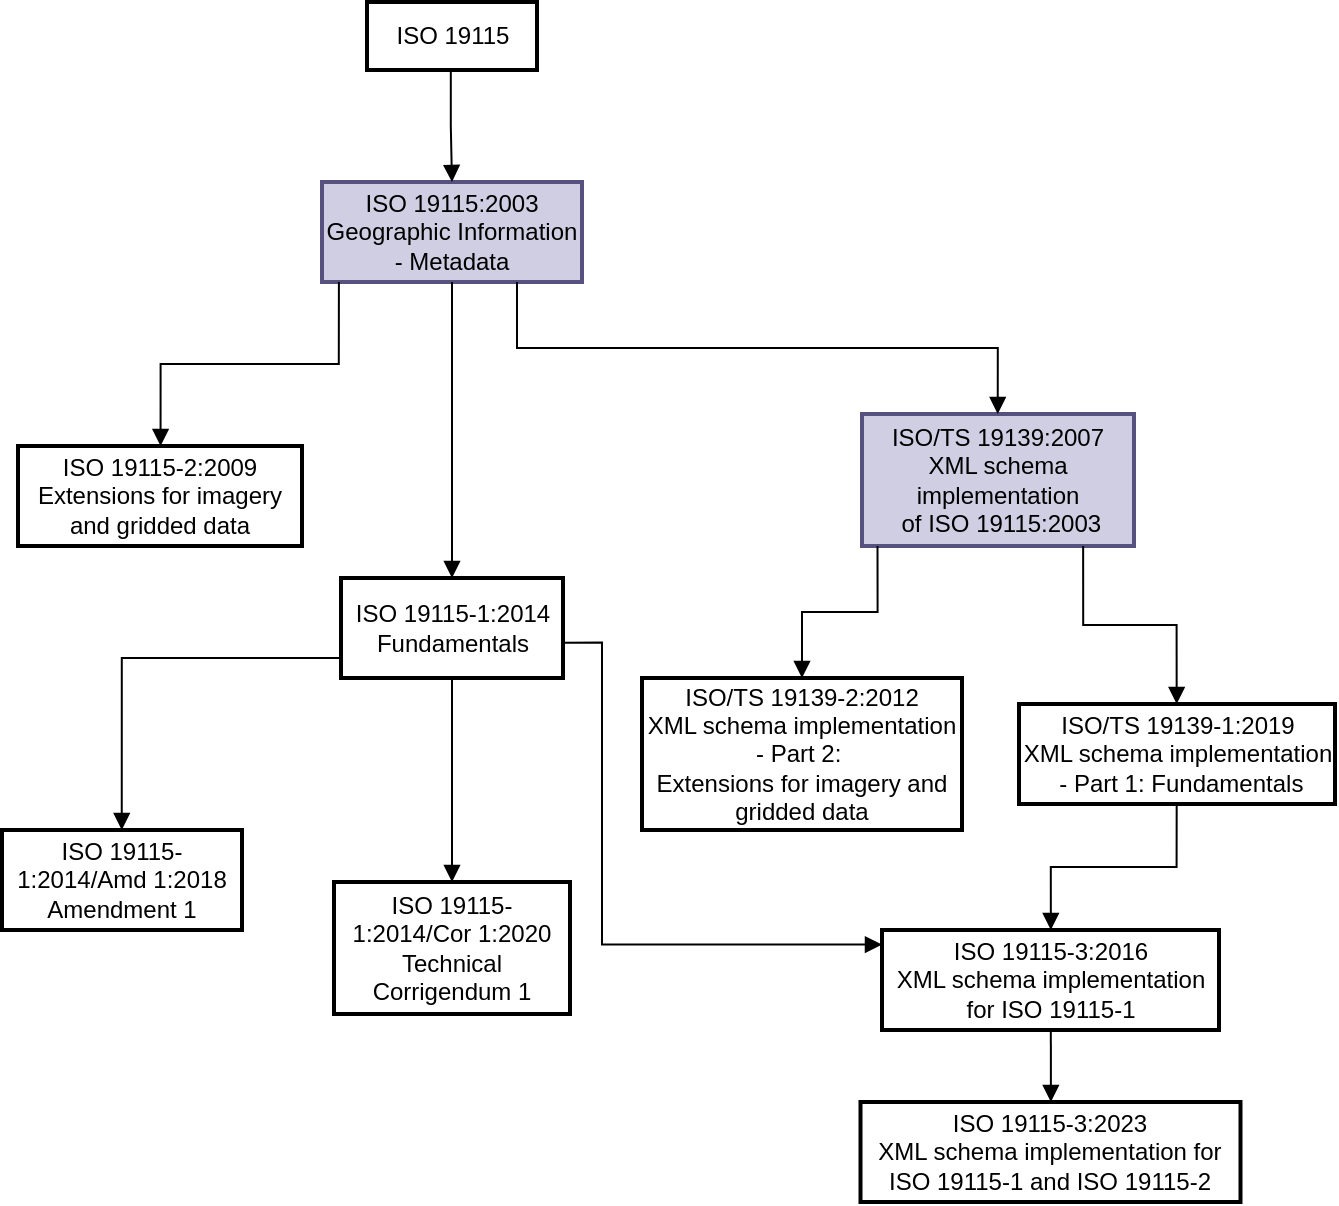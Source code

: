 <mxfile version="24.5.2" type="device">
  <diagram name="Page-1" id="K2-mHJKLKjPqbTVB3-s0">
    <mxGraphModel dx="1434" dy="1838" grid="1" gridSize="10" guides="1" tooltips="1" connect="1" arrows="1" fold="1" page="1" pageScale="1" pageWidth="850" pageHeight="1100" math="0" shadow="0">
      <root>
        <mxCell id="0" />
        <mxCell id="1" parent="0" />
        <mxCell id="Pb7JQ1JQGpnVpQM_fR6g-1" value="ISO 19115" style="whiteSpace=wrap;strokeWidth=2;labelBackgroundColor=none;" vertex="1" parent="1">
          <mxGeometry x="202.5" y="-10" width="85" height="34" as="geometry" />
        </mxCell>
        <mxCell id="Pb7JQ1JQGpnVpQM_fR6g-2" value="ISO 19115:2003&#xa;Geographic Information - Metadata" style="whiteSpace=wrap;strokeWidth=2;labelBackgroundColor=none;fillColor=#d0cee2;strokeColor=#56517e;" vertex="1" parent="1">
          <mxGeometry x="180" y="80" width="130" height="50" as="geometry" />
        </mxCell>
        <mxCell id="Pb7JQ1JQGpnVpQM_fR6g-3" value="ISO 19115-1:2014&#xa;Fundamentals" style="whiteSpace=wrap;strokeWidth=2;labelBackgroundColor=none;" vertex="1" parent="1">
          <mxGeometry x="189.5" y="278" width="111" height="50" as="geometry" />
        </mxCell>
        <mxCell id="Pb7JQ1JQGpnVpQM_fR6g-4" value="ISO 19115-1:2014/Amd 1:2018&#xa;Amendment 1" style="whiteSpace=wrap;strokeWidth=2;labelBackgroundColor=none;" vertex="1" parent="1">
          <mxGeometry x="20" y="404" width="120" height="50" as="geometry" />
        </mxCell>
        <mxCell id="Pb7JQ1JQGpnVpQM_fR6g-5" value="ISO 19115-1:2014/Cor 1:2020&#xa;Technical Corrigendum 1" style="whiteSpace=wrap;strokeWidth=2;treeMoving=1;labelBackgroundColor=none;" vertex="1" parent="1">
          <mxGeometry x="186" y="430" width="118" height="66" as="geometry" />
        </mxCell>
        <mxCell id="Pb7JQ1JQGpnVpQM_fR6g-6" value="ISO 19115-2:2009&#xa;Extensions for imagery and gridded data" style="whiteSpace=wrap;strokeWidth=2;labelBackgroundColor=none;" vertex="1" parent="1">
          <mxGeometry x="28" y="212" width="142" height="50" as="geometry" />
        </mxCell>
        <mxCell id="Pb7JQ1JQGpnVpQM_fR6g-7" value="ISO/TS 19139:2007&#xa;XML schema implementation&#xa; of ISO 19115:2003" style="whiteSpace=wrap;strokeWidth=2;labelBackgroundColor=none;fillColor=#d0cee2;strokeColor=#56517e;" vertex="1" parent="1">
          <mxGeometry x="450" y="196" width="136" height="66" as="geometry" />
        </mxCell>
        <mxCell id="Pb7JQ1JQGpnVpQM_fR6g-8" value="ISO/TS 19139-2:2012&#xa;XML schema implementation - Part 2: &#xa;Extensions for imagery and gridded data" style="whiteSpace=wrap;strokeWidth=2;labelBackgroundColor=none;" vertex="1" parent="1">
          <mxGeometry x="340" y="328" width="160" height="76" as="geometry" />
        </mxCell>
        <mxCell id="Pb7JQ1JQGpnVpQM_fR6g-9" value="ISO/TS 19139-1:2019&#xa;XML schema implementation&#xa; - Part 1: Fundamentals" style="whiteSpace=wrap;strokeWidth=2;labelBackgroundColor=none;" vertex="1" parent="1">
          <mxGeometry x="528.5" y="341" width="158" height="50" as="geometry" />
        </mxCell>
        <mxCell id="Pb7JQ1JQGpnVpQM_fR6g-10" value="ISO 19115-3:2016&#xa;XML schema implementation for ISO 19115-1" style="whiteSpace=wrap;strokeWidth=2;labelBackgroundColor=none;" vertex="1" parent="1">
          <mxGeometry x="460" y="454" width="168.5" height="50" as="geometry" />
        </mxCell>
        <mxCell id="Pb7JQ1JQGpnVpQM_fR6g-11" value="ISO 19115-3:2023&#xa;XML schema implementation for ISO 19115-1 and ISO 19115-2" style="whiteSpace=wrap;strokeWidth=2;labelBackgroundColor=none;" vertex="1" parent="1">
          <mxGeometry x="449.25" y="540" width="190" height="50" as="geometry" />
        </mxCell>
        <mxCell id="Pb7JQ1JQGpnVpQM_fR6g-12" value="" style="startArrow=none;endArrow=block;exitX=0.493;exitY=1;entryX=0.5;entryY=0;rounded=0;labelBackgroundColor=none;fontColor=default;edgeStyle=orthogonalEdgeStyle;" edge="1" parent="1" source="Pb7JQ1JQGpnVpQM_fR6g-1" target="Pb7JQ1JQGpnVpQM_fR6g-2">
          <mxGeometry relative="1" as="geometry" />
        </mxCell>
        <mxCell id="Pb7JQ1JQGpnVpQM_fR6g-13" value="" style="startArrow=none;endArrow=block;exitX=0.065;exitY=1;entryX=0.502;entryY=0;rounded=0;labelBackgroundColor=none;fontColor=default;edgeStyle=orthogonalEdgeStyle;" edge="1" parent="1" source="Pb7JQ1JQGpnVpQM_fR6g-2" target="Pb7JQ1JQGpnVpQM_fR6g-6">
          <mxGeometry relative="1" as="geometry" />
        </mxCell>
        <mxCell id="Pb7JQ1JQGpnVpQM_fR6g-14" value="" style="startArrow=none;endArrow=block;exitX=0.75;exitY=1;entryX=0.499;entryY=0;rounded=0;labelBackgroundColor=none;fontColor=default;edgeStyle=orthogonalEdgeStyle;exitDx=0;exitDy=0;" edge="1" parent="1" source="Pb7JQ1JQGpnVpQM_fR6g-2" target="Pb7JQ1JQGpnVpQM_fR6g-7">
          <mxGeometry relative="1" as="geometry" />
        </mxCell>
        <mxCell id="Pb7JQ1JQGpnVpQM_fR6g-15" value="" style="startArrow=none;endArrow=block;exitX=0.5;exitY=1;rounded=0;bendable=1;orthogonal=0;noJump=1;labelBackgroundColor=none;fontColor=default;edgeStyle=orthogonalEdgeStyle;entryX=0.5;entryY=0;entryDx=0;entryDy=0;exitDx=0;exitDy=0;" edge="1" parent="1" source="Pb7JQ1JQGpnVpQM_fR6g-2" target="Pb7JQ1JQGpnVpQM_fR6g-3">
          <mxGeometry relative="1" as="geometry">
            <mxPoint x="334.992" y="154" as="sourcePoint" />
            <mxPoint x="348.821" y="270" as="targetPoint" />
          </mxGeometry>
        </mxCell>
        <mxCell id="Pb7JQ1JQGpnVpQM_fR6g-16" value="" style="startArrow=none;endArrow=block;exitX=0.001;exitY=0.799;entryX=0.499;entryY=0;rounded=0;labelBackgroundColor=none;fontColor=default;edgeStyle=orthogonalEdgeStyle;" edge="1" parent="1" source="Pb7JQ1JQGpnVpQM_fR6g-3" target="Pb7JQ1JQGpnVpQM_fR6g-4">
          <mxGeometry relative="1" as="geometry" />
        </mxCell>
        <mxCell id="Pb7JQ1JQGpnVpQM_fR6g-17" value="" style="startArrow=none;endArrow=block;entryX=0.5;entryY=0;rounded=0;labelBackgroundColor=none;fontColor=default;edgeStyle=orthogonalEdgeStyle;" edge="1" parent="1" source="Pb7JQ1JQGpnVpQM_fR6g-3" target="Pb7JQ1JQGpnVpQM_fR6g-5">
          <mxGeometry relative="1" as="geometry" />
        </mxCell>
        <mxCell id="Pb7JQ1JQGpnVpQM_fR6g-18" value="" style="startArrow=none;endArrow=block;exitX=1.001;exitY=0.647;entryX=0.0;entryY=0.145;rounded=0;labelBackgroundColor=none;fontColor=default;edgeStyle=orthogonalEdgeStyle;" edge="1" parent="1" source="Pb7JQ1JQGpnVpQM_fR6g-3" target="Pb7JQ1JQGpnVpQM_fR6g-10">
          <mxGeometry relative="1" as="geometry">
            <Array as="points">
              <mxPoint x="320" y="310" />
              <mxPoint x="320" y="461" />
            </Array>
          </mxGeometry>
        </mxCell>
        <mxCell id="Pb7JQ1JQGpnVpQM_fR6g-19" value="" style="startArrow=none;endArrow=block;exitX=0.501;exitY=1;entryX=0.501;entryY=0;rounded=0;labelBackgroundColor=none;fontColor=default;edgeStyle=orthogonalEdgeStyle;" edge="1" parent="1" source="Pb7JQ1JQGpnVpQM_fR6g-10" target="Pb7JQ1JQGpnVpQM_fR6g-11">
          <mxGeometry relative="1" as="geometry" />
        </mxCell>
        <mxCell id="Pb7JQ1JQGpnVpQM_fR6g-20" value="" style="startArrow=none;endArrow=block;exitX=0.057;exitY=1;entryX=0.5;entryY=0;rounded=0;labelBackgroundColor=none;fontColor=default;edgeStyle=orthogonalEdgeStyle;" edge="1" parent="1" source="Pb7JQ1JQGpnVpQM_fR6g-7" target="Pb7JQ1JQGpnVpQM_fR6g-8">
          <mxGeometry relative="1" as="geometry" />
        </mxCell>
        <mxCell id="Pb7JQ1JQGpnVpQM_fR6g-21" value="" style="startArrow=none;endArrow=block;exitX=0.813;exitY=1;entryX=0.499;entryY=0;rounded=0;flowAnimation=0;labelBackgroundColor=none;fontColor=default;edgeStyle=orthogonalEdgeStyle;" edge="1" parent="1" source="Pb7JQ1JQGpnVpQM_fR6g-7" target="Pb7JQ1JQGpnVpQM_fR6g-9">
          <mxGeometry relative="1" as="geometry" />
        </mxCell>
        <mxCell id="Pb7JQ1JQGpnVpQM_fR6g-22" value="" style="startArrow=none;endArrow=block;exitX=0.499;exitY=1;entryX=0.501;entryY=0;rounded=0;labelBackgroundColor=none;fontColor=default;edgeStyle=orthogonalEdgeStyle;" edge="1" parent="1" source="Pb7JQ1JQGpnVpQM_fR6g-9" target="Pb7JQ1JQGpnVpQM_fR6g-10">
          <mxGeometry relative="1" as="geometry" />
        </mxCell>
      </root>
    </mxGraphModel>
  </diagram>
</mxfile>
